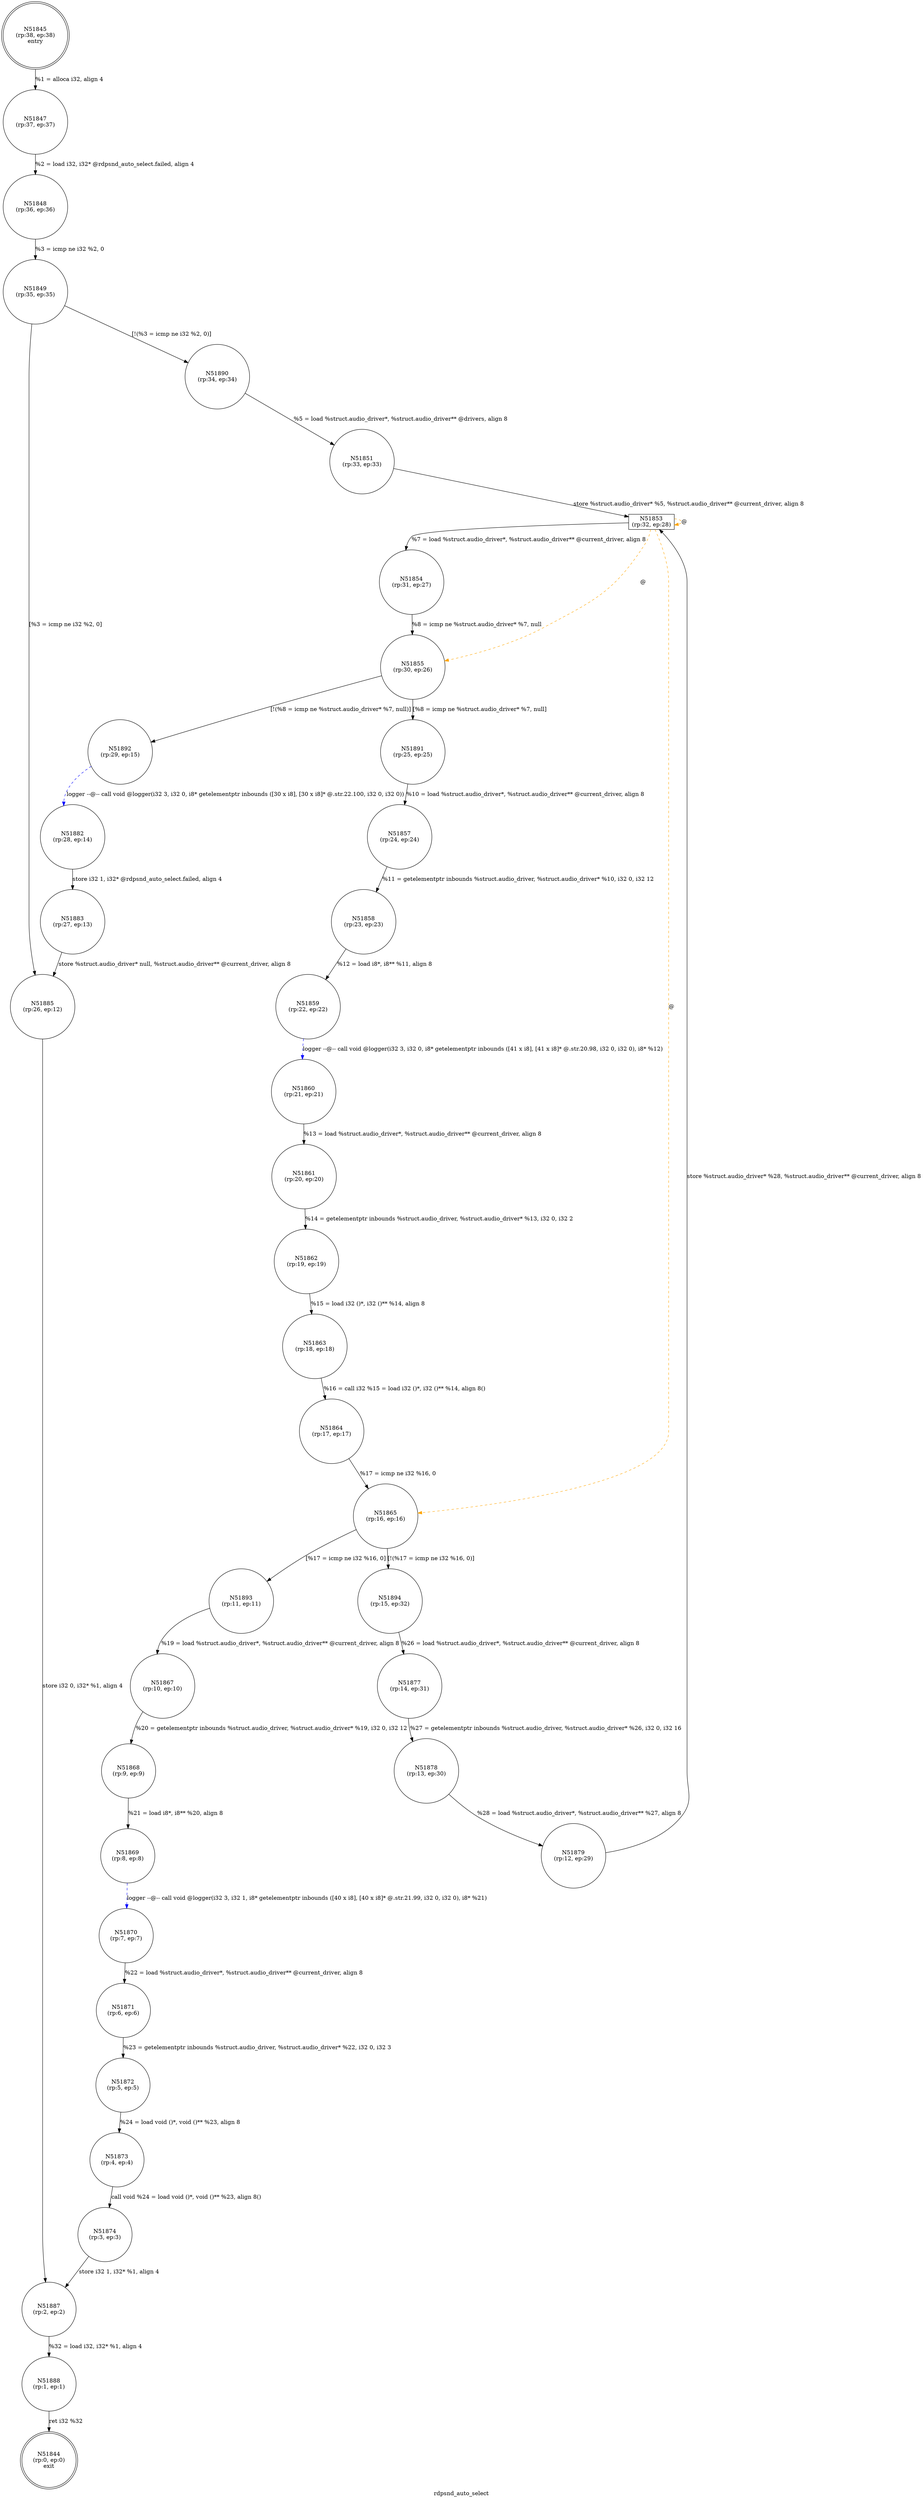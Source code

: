 digraph rdpsnd_auto_select {
label="rdpsnd_auto_select"
51844 [label="N51844\n(rp:0, ep:0)\nexit", shape="doublecircle"]
51845 [label="N51845\n(rp:38, ep:38)\nentry", shape="doublecircle"]
51845 -> 51847 [label="%1 = alloca i32, align 4"]
51847 [label="N51847\n(rp:37, ep:37)", shape="circle"]
51847 -> 51848 [label="%2 = load i32, i32* @rdpsnd_auto_select.failed, align 4"]
51848 [label="N51848\n(rp:36, ep:36)", shape="circle"]
51848 -> 51849 [label="%3 = icmp ne i32 %2, 0"]
51849 [label="N51849\n(rp:35, ep:35)", shape="circle"]
51849 -> 51890 [label="[!(%3 = icmp ne i32 %2, 0)]"]
51849 -> 51885 [label="[%3 = icmp ne i32 %2, 0]"]
51851 [label="N51851\n(rp:33, ep:33)", shape="circle"]
51851 -> 51853 [label="store %struct.audio_driver* %5, %struct.audio_driver** @current_driver, align 8"]
51853 [label="N51853\n(rp:32, ep:28)", shape="box"]
51853 -> 51854 [label="%7 = load %struct.audio_driver*, %struct.audio_driver** @current_driver, align 8"]
51853 -> 51853 [label="@", style="dashed", color="orange"]
51853 -> 51865 [label="@", style="dashed", color="orange"]
51853 -> 51855 [label="@", style="dashed", color="orange"]
51854 [label="N51854\n(rp:31, ep:27)", shape="circle"]
51854 -> 51855 [label="%8 = icmp ne %struct.audio_driver* %7, null"]
51855 [label="N51855\n(rp:30, ep:26)", shape="circle"]
51855 -> 51891 [label="[%8 = icmp ne %struct.audio_driver* %7, null]"]
51855 -> 51892 [label="[!(%8 = icmp ne %struct.audio_driver* %7, null)]"]
51857 [label="N51857\n(rp:24, ep:24)", shape="circle"]
51857 -> 51858 [label="%11 = getelementptr inbounds %struct.audio_driver, %struct.audio_driver* %10, i32 0, i32 12"]
51858 [label="N51858\n(rp:23, ep:23)", shape="circle"]
51858 -> 51859 [label="%12 = load i8*, i8** %11, align 8"]
51859 [label="N51859\n(rp:22, ep:22)", shape="circle"]
51859 -> 51860 [label="logger --@-- call void @logger(i32 3, i32 0, i8* getelementptr inbounds ([41 x i8], [41 x i8]* @.str.20.98, i32 0, i32 0), i8* %12)", style="dashed", color="blue"]
51860 [label="N51860\n(rp:21, ep:21)", shape="circle"]
51860 -> 51861 [label="%13 = load %struct.audio_driver*, %struct.audio_driver** @current_driver, align 8"]
51861 [label="N51861\n(rp:20, ep:20)", shape="circle"]
51861 -> 51862 [label="%14 = getelementptr inbounds %struct.audio_driver, %struct.audio_driver* %13, i32 0, i32 2"]
51862 [label="N51862\n(rp:19, ep:19)", shape="circle"]
51862 -> 51863 [label="%15 = load i32 ()*, i32 ()** %14, align 8"]
51863 [label="N51863\n(rp:18, ep:18)", shape="circle"]
51863 -> 51864 [label="%16 = call i32 %15 = load i32 ()*, i32 ()** %14, align 8()"]
51864 [label="N51864\n(rp:17, ep:17)", shape="circle"]
51864 -> 51865 [label="%17 = icmp ne i32 %16, 0"]
51865 [label="N51865\n(rp:16, ep:16)", shape="circle"]
51865 -> 51893 [label="[%17 = icmp ne i32 %16, 0]"]
51865 -> 51894 [label="[!(%17 = icmp ne i32 %16, 0)]"]
51867 [label="N51867\n(rp:10, ep:10)", shape="circle"]
51867 -> 51868 [label="%20 = getelementptr inbounds %struct.audio_driver, %struct.audio_driver* %19, i32 0, i32 12"]
51868 [label="N51868\n(rp:9, ep:9)", shape="circle"]
51868 -> 51869 [label="%21 = load i8*, i8** %20, align 8"]
51869 [label="N51869\n(rp:8, ep:8)", shape="circle"]
51869 -> 51870 [label="logger --@-- call void @logger(i32 3, i32 1, i8* getelementptr inbounds ([40 x i8], [40 x i8]* @.str.21.99, i32 0, i32 0), i8* %21)", style="dashed", color="blue"]
51870 [label="N51870\n(rp:7, ep:7)", shape="circle"]
51870 -> 51871 [label="%22 = load %struct.audio_driver*, %struct.audio_driver** @current_driver, align 8"]
51871 [label="N51871\n(rp:6, ep:6)", shape="circle"]
51871 -> 51872 [label="%23 = getelementptr inbounds %struct.audio_driver, %struct.audio_driver* %22, i32 0, i32 3"]
51872 [label="N51872\n(rp:5, ep:5)", shape="circle"]
51872 -> 51873 [label="%24 = load void ()*, void ()** %23, align 8"]
51873 [label="N51873\n(rp:4, ep:4)", shape="circle"]
51873 -> 51874 [label="call void %24 = load void ()*, void ()** %23, align 8()"]
51874 [label="N51874\n(rp:3, ep:3)", shape="circle"]
51874 -> 51887 [label="store i32 1, i32* %1, align 4"]
51877 [label="N51877\n(rp:14, ep:31)", shape="circle"]
51877 -> 51878 [label="%27 = getelementptr inbounds %struct.audio_driver, %struct.audio_driver* %26, i32 0, i32 16"]
51878 [label="N51878\n(rp:13, ep:30)", shape="circle"]
51878 -> 51879 [label="%28 = load %struct.audio_driver*, %struct.audio_driver** %27, align 8"]
51879 [label="N51879\n(rp:12, ep:29)", shape="circle"]
51879 -> 51853 [label="store %struct.audio_driver* %28, %struct.audio_driver** @current_driver, align 8"]
51882 [label="N51882\n(rp:28, ep:14)", shape="circle"]
51882 -> 51883 [label="store i32 1, i32* @rdpsnd_auto_select.failed, align 4"]
51883 [label="N51883\n(rp:27, ep:13)", shape="circle"]
51883 -> 51885 [label="store %struct.audio_driver* null, %struct.audio_driver** @current_driver, align 8"]
51885 [label="N51885\n(rp:26, ep:12)", shape="circle"]
51885 -> 51887 [label="store i32 0, i32* %1, align 4"]
51887 [label="N51887\n(rp:2, ep:2)", shape="circle"]
51887 -> 51888 [label="%32 = load i32, i32* %1, align 4"]
51888 [label="N51888\n(rp:1, ep:1)", shape="circle"]
51888 -> 51844 [label="ret i32 %32"]
51890 [label="N51890\n(rp:34, ep:34)", shape="circle"]
51890 -> 51851 [label="%5 = load %struct.audio_driver*, %struct.audio_driver** @drivers, align 8"]
51891 [label="N51891\n(rp:25, ep:25)", shape="circle"]
51891 -> 51857 [label="%10 = load %struct.audio_driver*, %struct.audio_driver** @current_driver, align 8"]
51892 [label="N51892\n(rp:29, ep:15)", shape="circle"]
51892 -> 51882 [label="logger --@-- call void @logger(i32 3, i32 0, i8* getelementptr inbounds ([30 x i8], [30 x i8]* @.str.22.100, i32 0, i32 0))", style="dashed", color="blue"]
51893 [label="N51893\n(rp:11, ep:11)", shape="circle"]
51893 -> 51867 [label="%19 = load %struct.audio_driver*, %struct.audio_driver** @current_driver, align 8"]
51894 [label="N51894\n(rp:15, ep:32)", shape="circle"]
51894 -> 51877 [label="%26 = load %struct.audio_driver*, %struct.audio_driver** @current_driver, align 8"]
}
